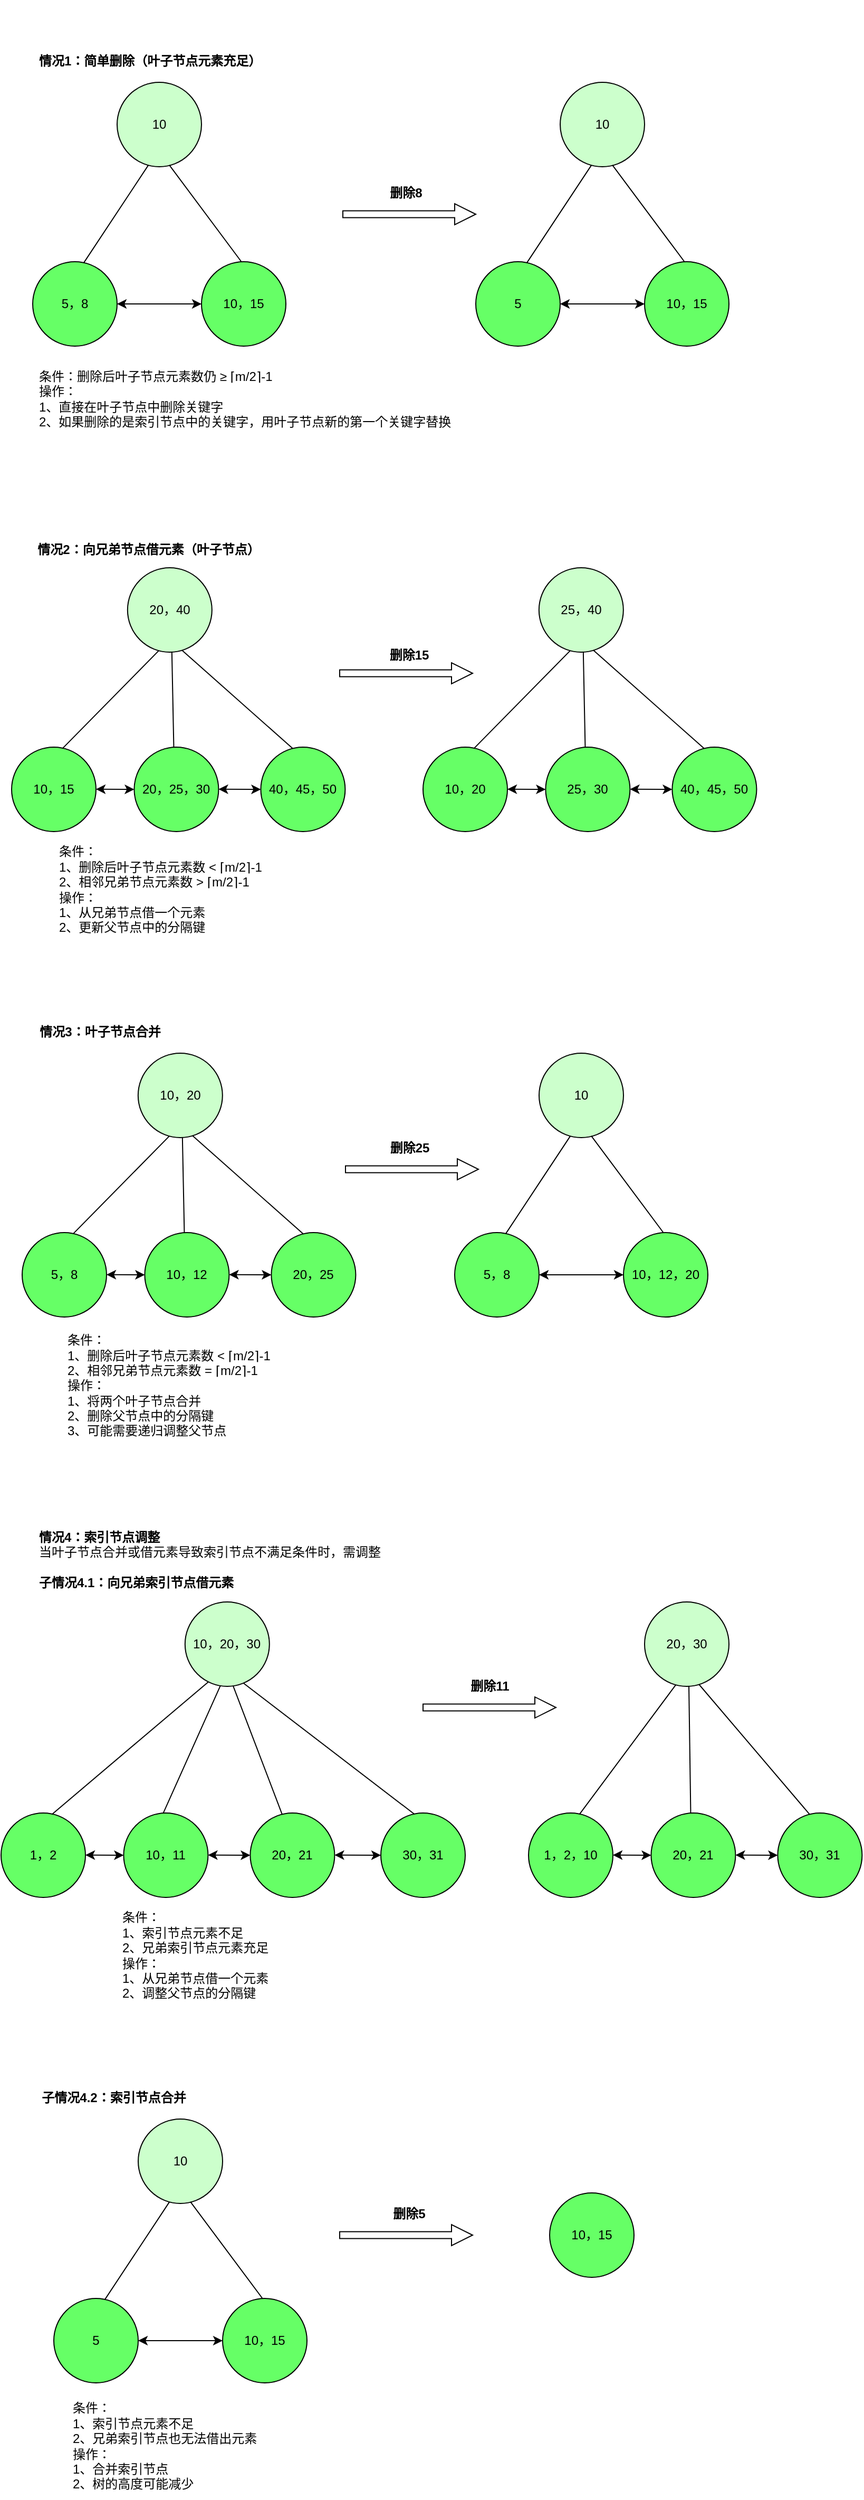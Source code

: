 <mxfile version="28.1.1">
  <diagram name="第 1 页" id="43mGAAuXW9AjNeR-nP99">
    <mxGraphModel dx="1210" dy="534" grid="1" gridSize="10" guides="1" tooltips="1" connect="1" arrows="1" fold="1" page="1" pageScale="1" pageWidth="827" pageHeight="1169" math="0" shadow="0">
      <root>
        <mxCell id="0" />
        <mxCell id="1" parent="0" />
        <mxCell id="Y_yuokefJySz5o6em_tS-1" style="edgeStyle=orthogonalEdgeStyle;rounded=0;orthogonalLoop=1;jettySize=auto;html=1;exitX=0.5;exitY=1;exitDx=0;exitDy=0;" parent="1" edge="1">
          <mxGeometry relative="1" as="geometry">
            <mxPoint x="235.75" y="40" as="sourcePoint" />
            <mxPoint x="235.75" y="40" as="targetPoint" />
          </mxGeometry>
        </mxCell>
        <mxCell id="Y_yuokefJySz5o6em_tS-7" value="" style="group" parent="1" vertex="1" connectable="0">
          <mxGeometry x="80.0" y="110" width="270.0" height="250" as="geometry" />
        </mxCell>
        <mxCell id="Y_yuokefJySz5o6em_tS-8" value="10" style="ellipse;whiteSpace=wrap;html=1;aspect=fixed;fillColor=#CCFFCC;" parent="Y_yuokefJySz5o6em_tS-7" vertex="1">
          <mxGeometry x="80" width="80" height="80" as="geometry" />
        </mxCell>
        <mxCell id="Y_yuokefJySz5o6em_tS-9" value="5，8" style="ellipse;whiteSpace=wrap;html=1;aspect=fixed;fillColor=#66FF66;" parent="Y_yuokefJySz5o6em_tS-7" vertex="1">
          <mxGeometry y="170" width="80" height="80" as="geometry" />
        </mxCell>
        <mxCell id="Y_yuokefJySz5o6em_tS-10" value="10，15" style="ellipse;whiteSpace=wrap;html=1;aspect=fixed;fillColor=#66FF66;" parent="Y_yuokefJySz5o6em_tS-7" vertex="1">
          <mxGeometry x="160" y="170" width="80" height="80" as="geometry" />
        </mxCell>
        <mxCell id="Y_yuokefJySz5o6em_tS-11" value="" style="endArrow=none;html=1;rounded=0;entryX=0.37;entryY=0.982;entryDx=0;entryDy=0;entryPerimeter=0;exitX=0.604;exitY=0.015;exitDx=0;exitDy=0;exitPerimeter=0;" parent="Y_yuokefJySz5o6em_tS-7" source="Y_yuokefJySz5o6em_tS-9" target="Y_yuokefJySz5o6em_tS-8" edge="1">
          <mxGeometry width="50" height="50" relative="1" as="geometry">
            <mxPoint x="70" y="170" as="sourcePoint" />
            <mxPoint x="118" y="78" as="targetPoint" />
          </mxGeometry>
        </mxCell>
        <mxCell id="Y_yuokefJySz5o6em_tS-12" value="" style="endArrow=none;html=1;rounded=0;exitX=0.47;exitY=-0.003;exitDx=0;exitDy=0;entryX=0.619;entryY=0.98;entryDx=0;entryDy=0;entryPerimeter=0;exitPerimeter=0;" parent="Y_yuokefJySz5o6em_tS-7" source="Y_yuokefJySz5o6em_tS-10" target="Y_yuokefJySz5o6em_tS-8" edge="1">
          <mxGeometry width="50" height="50" relative="1" as="geometry">
            <mxPoint x="190" y="169" as="sourcePoint" />
            <mxPoint x="140" y="80" as="targetPoint" />
          </mxGeometry>
        </mxCell>
        <mxCell id="Y_yuokefJySz5o6em_tS-13" value="" style="endArrow=classic;startArrow=classic;html=1;rounded=0;exitX=1;exitY=0.5;exitDx=0;exitDy=0;entryX=0;entryY=0.5;entryDx=0;entryDy=0;" parent="Y_yuokefJySz5o6em_tS-7" source="Y_yuokefJySz5o6em_tS-9" target="Y_yuokefJySz5o6em_tS-10" edge="1">
          <mxGeometry width="50" height="50" relative="1" as="geometry">
            <mxPoint x="100" y="210" as="sourcePoint" />
            <mxPoint x="150" y="210" as="targetPoint" />
          </mxGeometry>
        </mxCell>
        <mxCell id="Y_yuokefJySz5o6em_tS-39" value="" style="group" parent="1" vertex="1" connectable="0">
          <mxGeometry x="60" y="570" width="316.21" height="250" as="geometry" />
        </mxCell>
        <mxCell id="Y_yuokefJySz5o6em_tS-40" value="20，40" style="ellipse;whiteSpace=wrap;html=1;aspect=fixed;fillColor=#CCFFCC;" parent="Y_yuokefJySz5o6em_tS-39" vertex="1">
          <mxGeometry x="109.91" width="80" height="80" as="geometry" />
        </mxCell>
        <mxCell id="Y_yuokefJySz5o6em_tS-41" value="10，15" style="ellipse;whiteSpace=wrap;html=1;aspect=fixed;fillColor=#66FF66;" parent="Y_yuokefJySz5o6em_tS-39" vertex="1">
          <mxGeometry y="170" width="80" height="80" as="geometry" />
        </mxCell>
        <mxCell id="Y_yuokefJySz5o6em_tS-42" value="20，25，30" style="ellipse;whiteSpace=wrap;html=1;aspect=fixed;fillColor=#66FF66;" parent="Y_yuokefJySz5o6em_tS-39" vertex="1">
          <mxGeometry x="116.21" y="170" width="80" height="80" as="geometry" />
        </mxCell>
        <mxCell id="Y_yuokefJySz5o6em_tS-43" value="" style="endArrow=none;html=1;rounded=0;entryX=0.37;entryY=0.982;entryDx=0;entryDy=0;entryPerimeter=0;exitX=0.604;exitY=0.015;exitDx=0;exitDy=0;exitPerimeter=0;" parent="Y_yuokefJySz5o6em_tS-39" source="Y_yuokefJySz5o6em_tS-41" target="Y_yuokefJySz5o6em_tS-40" edge="1">
          <mxGeometry width="50" height="50" relative="1" as="geometry">
            <mxPoint x="28.62" y="170" as="sourcePoint" />
            <mxPoint x="76.62" y="78" as="targetPoint" />
          </mxGeometry>
        </mxCell>
        <mxCell id="Y_yuokefJySz5o6em_tS-44" value="" style="endArrow=none;html=1;rounded=0;exitX=0.469;exitY=0.002;exitDx=0;exitDy=0;entryX=0.525;entryY=0.995;entryDx=0;entryDy=0;entryPerimeter=0;exitPerimeter=0;" parent="Y_yuokefJySz5o6em_tS-39" source="Y_yuokefJySz5o6em_tS-42" target="Y_yuokefJySz5o6em_tS-40" edge="1">
          <mxGeometry width="50" height="50" relative="1" as="geometry">
            <mxPoint x="148.62" y="169" as="sourcePoint" />
            <mxPoint x="98.62" y="80" as="targetPoint" />
          </mxGeometry>
        </mxCell>
        <mxCell id="Y_yuokefJySz5o6em_tS-45" value="" style="endArrow=classic;startArrow=classic;html=1;rounded=0;exitX=1;exitY=0.5;exitDx=0;exitDy=0;" parent="Y_yuokefJySz5o6em_tS-39" edge="1">
          <mxGeometry width="50" height="50" relative="1" as="geometry">
            <mxPoint x="80.0" y="209.83" as="sourcePoint" />
            <mxPoint x="116.21" y="210" as="targetPoint" />
          </mxGeometry>
        </mxCell>
        <mxCell id="Y_yuokefJySz5o6em_tS-46" value="40，45，50" style="ellipse;whiteSpace=wrap;html=1;aspect=fixed;fillColor=#66FF66;" parent="Y_yuokefJySz5o6em_tS-39" vertex="1">
          <mxGeometry x="236.21" y="170" width="80" height="80" as="geometry" />
        </mxCell>
        <mxCell id="Y_yuokefJySz5o6em_tS-47" value="" style="endArrow=none;html=1;rounded=0;entryX=0.646;entryY=0.978;entryDx=0;entryDy=0;entryPerimeter=0;exitX=0.378;exitY=0.016;exitDx=0;exitDy=0;exitPerimeter=0;" parent="Y_yuokefJySz5o6em_tS-39" source="Y_yuokefJySz5o6em_tS-46" target="Y_yuokefJySz5o6em_tS-40" edge="1">
          <mxGeometry width="50" height="50" relative="1" as="geometry">
            <mxPoint x="266.21" y="170" as="sourcePoint" />
            <mxPoint x="169.91" y="60" as="targetPoint" />
          </mxGeometry>
        </mxCell>
        <mxCell id="Y_yuokefJySz5o6em_tS-48" value="" style="endArrow=classic;startArrow=classic;html=1;rounded=0;exitX=1;exitY=0.5;exitDx=0;exitDy=0;entryX=0;entryY=0.5;entryDx=0;entryDy=0;" parent="Y_yuokefJySz5o6em_tS-39" target="Y_yuokefJySz5o6em_tS-46" edge="1">
          <mxGeometry width="50" height="50" relative="1" as="geometry">
            <mxPoint x="196.21" y="209.83" as="sourcePoint" />
            <mxPoint x="232.42" y="210" as="targetPoint" />
          </mxGeometry>
        </mxCell>
        <mxCell id="Y_yuokefJySz5o6em_tS-133" value="&lt;div&gt;条件：删除后叶子节点元素数仍 ≥ ⌈m/2⌉-1&lt;br&gt;&lt;/div&gt;&lt;div&gt;操作：&lt;/div&gt;&lt;div&gt;1、直接在叶子节点中删除关键字&lt;/div&gt;&lt;div&gt;2、如果删除的是索引节点中的关键字，用叶子节点新的第一个关键字替换&lt;/div&gt;" style="text;strokeColor=none;align=left;fillColor=none;html=1;verticalAlign=middle;whiteSpace=wrap;rounded=0;" parent="1" vertex="1">
          <mxGeometry x="84" y="370" width="410" height="80" as="geometry" />
        </mxCell>
        <mxCell id="Y_yuokefJySz5o6em_tS-134" value="" style="html=1;shadow=0;dashed=0;align=center;verticalAlign=middle;shape=mxgraph.arrows2.arrow;dy=0.67;dx=20;notch=0;" parent="1" vertex="1">
          <mxGeometry x="374" y="225" width="126" height="20" as="geometry" />
        </mxCell>
        <mxCell id="Y_yuokefJySz5o6em_tS-136" value="" style="group" parent="1" vertex="1" connectable="0">
          <mxGeometry x="500" y="110" width="240" height="250" as="geometry" />
        </mxCell>
        <mxCell id="Y_yuokefJySz5o6em_tS-137" value="10" style="ellipse;whiteSpace=wrap;html=1;aspect=fixed;fillColor=#CCFFCC;" parent="Y_yuokefJySz5o6em_tS-136" vertex="1">
          <mxGeometry x="80" width="80" height="80" as="geometry" />
        </mxCell>
        <mxCell id="Y_yuokefJySz5o6em_tS-138" value="5" style="ellipse;whiteSpace=wrap;html=1;aspect=fixed;fillColor=#66FF66;" parent="Y_yuokefJySz5o6em_tS-136" vertex="1">
          <mxGeometry y="170" width="80" height="80" as="geometry" />
        </mxCell>
        <mxCell id="Y_yuokefJySz5o6em_tS-139" value="10，15" style="ellipse;whiteSpace=wrap;html=1;aspect=fixed;fillColor=#66FF66;" parent="Y_yuokefJySz5o6em_tS-136" vertex="1">
          <mxGeometry x="160" y="170" width="80" height="80" as="geometry" />
        </mxCell>
        <mxCell id="Y_yuokefJySz5o6em_tS-140" value="" style="endArrow=none;html=1;rounded=0;entryX=0.37;entryY=0.982;entryDx=0;entryDy=0;entryPerimeter=0;exitX=0.604;exitY=0.015;exitDx=0;exitDy=0;exitPerimeter=0;" parent="Y_yuokefJySz5o6em_tS-136" source="Y_yuokefJySz5o6em_tS-138" target="Y_yuokefJySz5o6em_tS-137" edge="1">
          <mxGeometry width="50" height="50" relative="1" as="geometry">
            <mxPoint x="70" y="170" as="sourcePoint" />
            <mxPoint x="118" y="78" as="targetPoint" />
          </mxGeometry>
        </mxCell>
        <mxCell id="Y_yuokefJySz5o6em_tS-141" value="" style="endArrow=none;html=1;rounded=0;exitX=0.47;exitY=-0.003;exitDx=0;exitDy=0;entryX=0.619;entryY=0.98;entryDx=0;entryDy=0;entryPerimeter=0;exitPerimeter=0;" parent="Y_yuokefJySz5o6em_tS-136" source="Y_yuokefJySz5o6em_tS-139" target="Y_yuokefJySz5o6em_tS-137" edge="1">
          <mxGeometry width="50" height="50" relative="1" as="geometry">
            <mxPoint x="190" y="169" as="sourcePoint" />
            <mxPoint x="140" y="80" as="targetPoint" />
          </mxGeometry>
        </mxCell>
        <mxCell id="Y_yuokefJySz5o6em_tS-142" value="" style="endArrow=classic;startArrow=classic;html=1;rounded=0;exitX=1;exitY=0.5;exitDx=0;exitDy=0;entryX=0;entryY=0.5;entryDx=0;entryDy=0;" parent="Y_yuokefJySz5o6em_tS-136" source="Y_yuokefJySz5o6em_tS-138" target="Y_yuokefJySz5o6em_tS-139" edge="1">
          <mxGeometry width="50" height="50" relative="1" as="geometry">
            <mxPoint x="100" y="210" as="sourcePoint" />
            <mxPoint x="150" y="210" as="targetPoint" />
          </mxGeometry>
        </mxCell>
        <mxCell id="Y_yuokefJySz5o6em_tS-143" value="&lt;div&gt;&lt;b&gt;情况1：简单删除（叶子节点元素充足）&lt;/b&gt;&lt;/div&gt;" style="text;strokeColor=none;align=left;fillColor=none;html=1;verticalAlign=middle;whiteSpace=wrap;rounded=0;" parent="1" vertex="1">
          <mxGeometry x="84" y="80" width="221" height="20" as="geometry" />
        </mxCell>
        <mxCell id="Y_yuokefJySz5o6em_tS-144" value="&lt;b&gt;情况2：向兄弟节点借元素（叶子节点）&lt;/b&gt;" style="text;strokeColor=none;align=center;fillColor=none;html=1;verticalAlign=middle;whiteSpace=wrap;rounded=0;" parent="1" vertex="1">
          <mxGeometry x="80" y="540" width="220" height="25" as="geometry" />
        </mxCell>
        <mxCell id="Y_yuokefJySz5o6em_tS-147" value="&lt;div&gt;条件：&lt;/div&gt;&lt;div&gt;1、删除后叶子节点元素数 &amp;lt; ⌈m/2⌉-1&lt;/div&gt;&lt;div&gt;2、相邻兄弟节点元素数 &amp;gt; ⌈m/2⌉-1&lt;/div&gt;&lt;div&gt;操作：&lt;/div&gt;&lt;div&gt;1、从兄弟节点借一个元素&lt;/div&gt;&lt;div&gt;2、更新父节点中的分隔键&lt;/div&gt;" style="text;strokeColor=none;align=left;fillColor=none;html=1;verticalAlign=middle;whiteSpace=wrap;rounded=0;" parent="1" vertex="1">
          <mxGeometry x="103.11" y="830" width="210" height="90" as="geometry" />
        </mxCell>
        <mxCell id="Y_yuokefJySz5o6em_tS-148" value="" style="group" parent="1" vertex="1" connectable="0">
          <mxGeometry x="450" y="570" width="316.21" height="250" as="geometry" />
        </mxCell>
        <mxCell id="Y_yuokefJySz5o6em_tS-149" value="25，40" style="ellipse;whiteSpace=wrap;html=1;aspect=fixed;fillColor=#CCFFCC;" parent="Y_yuokefJySz5o6em_tS-148" vertex="1">
          <mxGeometry x="109.91" width="80" height="80" as="geometry" />
        </mxCell>
        <mxCell id="Y_yuokefJySz5o6em_tS-150" value="10，20" style="ellipse;whiteSpace=wrap;html=1;aspect=fixed;fillColor=#66FF66;" parent="Y_yuokefJySz5o6em_tS-148" vertex="1">
          <mxGeometry y="170" width="80" height="80" as="geometry" />
        </mxCell>
        <mxCell id="Y_yuokefJySz5o6em_tS-151" value="25，30" style="ellipse;whiteSpace=wrap;html=1;aspect=fixed;fillColor=#66FF66;" parent="Y_yuokefJySz5o6em_tS-148" vertex="1">
          <mxGeometry x="116.21" y="170" width="80" height="80" as="geometry" />
        </mxCell>
        <mxCell id="Y_yuokefJySz5o6em_tS-152" value="" style="endArrow=none;html=1;rounded=0;entryX=0.37;entryY=0.982;entryDx=0;entryDy=0;entryPerimeter=0;exitX=0.604;exitY=0.015;exitDx=0;exitDy=0;exitPerimeter=0;" parent="Y_yuokefJySz5o6em_tS-148" source="Y_yuokefJySz5o6em_tS-150" target="Y_yuokefJySz5o6em_tS-149" edge="1">
          <mxGeometry width="50" height="50" relative="1" as="geometry">
            <mxPoint x="28.62" y="170" as="sourcePoint" />
            <mxPoint x="76.62" y="78" as="targetPoint" />
          </mxGeometry>
        </mxCell>
        <mxCell id="Y_yuokefJySz5o6em_tS-153" value="" style="endArrow=none;html=1;rounded=0;exitX=0.469;exitY=0.002;exitDx=0;exitDy=0;entryX=0.525;entryY=0.995;entryDx=0;entryDy=0;entryPerimeter=0;exitPerimeter=0;" parent="Y_yuokefJySz5o6em_tS-148" source="Y_yuokefJySz5o6em_tS-151" target="Y_yuokefJySz5o6em_tS-149" edge="1">
          <mxGeometry width="50" height="50" relative="1" as="geometry">
            <mxPoint x="148.62" y="169" as="sourcePoint" />
            <mxPoint x="98.62" y="80" as="targetPoint" />
          </mxGeometry>
        </mxCell>
        <mxCell id="Y_yuokefJySz5o6em_tS-154" value="" style="endArrow=classic;startArrow=classic;html=1;rounded=0;exitX=1;exitY=0.5;exitDx=0;exitDy=0;" parent="Y_yuokefJySz5o6em_tS-148" edge="1">
          <mxGeometry width="50" height="50" relative="1" as="geometry">
            <mxPoint x="80.0" y="209.83" as="sourcePoint" />
            <mxPoint x="116.21" y="210" as="targetPoint" />
          </mxGeometry>
        </mxCell>
        <mxCell id="Y_yuokefJySz5o6em_tS-155" value="40，45，50" style="ellipse;whiteSpace=wrap;html=1;aspect=fixed;fillColor=#66FF66;" parent="Y_yuokefJySz5o6em_tS-148" vertex="1">
          <mxGeometry x="236.21" y="170" width="80" height="80" as="geometry" />
        </mxCell>
        <mxCell id="Y_yuokefJySz5o6em_tS-156" value="" style="endArrow=none;html=1;rounded=0;entryX=0.646;entryY=0.978;entryDx=0;entryDy=0;entryPerimeter=0;exitX=0.378;exitY=0.016;exitDx=0;exitDy=0;exitPerimeter=0;" parent="Y_yuokefJySz5o6em_tS-148" source="Y_yuokefJySz5o6em_tS-155" target="Y_yuokefJySz5o6em_tS-149" edge="1">
          <mxGeometry width="50" height="50" relative="1" as="geometry">
            <mxPoint x="266.21" y="170" as="sourcePoint" />
            <mxPoint x="169.91" y="60" as="targetPoint" />
          </mxGeometry>
        </mxCell>
        <mxCell id="Y_yuokefJySz5o6em_tS-157" value="" style="endArrow=classic;startArrow=classic;html=1;rounded=0;exitX=1;exitY=0.5;exitDx=0;exitDy=0;entryX=0;entryY=0.5;entryDx=0;entryDy=0;" parent="Y_yuokefJySz5o6em_tS-148" target="Y_yuokefJySz5o6em_tS-155" edge="1">
          <mxGeometry width="50" height="50" relative="1" as="geometry">
            <mxPoint x="196.21" y="209.83" as="sourcePoint" />
            <mxPoint x="232.42" y="210" as="targetPoint" />
          </mxGeometry>
        </mxCell>
        <mxCell id="Y_yuokefJySz5o6em_tS-158" value="" style="html=1;shadow=0;dashed=0;align=center;verticalAlign=middle;shape=mxgraph.arrows2.arrow;dy=0.67;dx=20;notch=0;" parent="1" vertex="1">
          <mxGeometry x="371" y="660" width="126" height="20" as="geometry" />
        </mxCell>
        <mxCell id="Y_yuokefJySz5o6em_tS-159" value="&lt;b&gt;删除15&lt;/b&gt;" style="text;strokeColor=none;align=center;fillColor=none;html=1;verticalAlign=middle;whiteSpace=wrap;rounded=0;" parent="1" vertex="1">
          <mxGeometry x="414" y="645" width="46" height="15" as="geometry" />
        </mxCell>
        <mxCell id="Y_yuokefJySz5o6em_tS-160" value="&lt;b&gt;情况3：叶子节点合并&lt;/b&gt;" style="text;strokeColor=none;align=center;fillColor=none;html=1;verticalAlign=middle;whiteSpace=wrap;rounded=0;" parent="1" vertex="1">
          <mxGeometry x="84.0" y="1000" width="120" height="20" as="geometry" />
        </mxCell>
        <mxCell id="Y_yuokefJySz5o6em_tS-161" value="&lt;div&gt;条件：&lt;/div&gt;&lt;div&gt;1、删除后叶子节点元素数 &amp;lt; ⌈m/2⌉-1&lt;/div&gt;&lt;div&gt;2、相邻兄弟节点元素数 = ⌈m/2⌉-1&lt;/div&gt;&lt;div&gt;操作：&lt;/div&gt;&lt;div&gt;1、将两个叶子节点合并&lt;/div&gt;&lt;div&gt;2、删除父节点中的分隔键&lt;/div&gt;&lt;div&gt;3、可能需要递归调整父节点&lt;/div&gt;" style="text;strokeColor=none;align=left;fillColor=none;html=1;verticalAlign=middle;whiteSpace=wrap;rounded=0;" parent="1" vertex="1">
          <mxGeometry x="110.86" y="1290" width="214.5" height="110" as="geometry" />
        </mxCell>
        <mxCell id="Y_yuokefJySz5o6em_tS-162" value="" style="group" parent="1" vertex="1" connectable="0">
          <mxGeometry x="70" y="1030" width="316.21" height="250" as="geometry" />
        </mxCell>
        <mxCell id="Y_yuokefJySz5o6em_tS-163" value="10，20" style="ellipse;whiteSpace=wrap;html=1;aspect=fixed;fillColor=#CCFFCC;" parent="Y_yuokefJySz5o6em_tS-162" vertex="1">
          <mxGeometry x="109.91" width="80" height="80" as="geometry" />
        </mxCell>
        <mxCell id="Y_yuokefJySz5o6em_tS-164" value="5，8" style="ellipse;whiteSpace=wrap;html=1;aspect=fixed;fillColor=#66FF66;" parent="Y_yuokefJySz5o6em_tS-162" vertex="1">
          <mxGeometry y="170" width="80" height="80" as="geometry" />
        </mxCell>
        <mxCell id="Y_yuokefJySz5o6em_tS-165" value="10，12" style="ellipse;whiteSpace=wrap;html=1;aspect=fixed;fillColor=#66FF66;" parent="Y_yuokefJySz5o6em_tS-162" vertex="1">
          <mxGeometry x="116.21" y="170" width="80" height="80" as="geometry" />
        </mxCell>
        <mxCell id="Y_yuokefJySz5o6em_tS-166" value="" style="endArrow=none;html=1;rounded=0;entryX=0.37;entryY=0.982;entryDx=0;entryDy=0;entryPerimeter=0;exitX=0.604;exitY=0.015;exitDx=0;exitDy=0;exitPerimeter=0;" parent="Y_yuokefJySz5o6em_tS-162" source="Y_yuokefJySz5o6em_tS-164" target="Y_yuokefJySz5o6em_tS-163" edge="1">
          <mxGeometry width="50" height="50" relative="1" as="geometry">
            <mxPoint x="28.62" y="170" as="sourcePoint" />
            <mxPoint x="76.62" y="78" as="targetPoint" />
          </mxGeometry>
        </mxCell>
        <mxCell id="Y_yuokefJySz5o6em_tS-167" value="" style="endArrow=none;html=1;rounded=0;exitX=0.469;exitY=0.002;exitDx=0;exitDy=0;entryX=0.525;entryY=0.995;entryDx=0;entryDy=0;entryPerimeter=0;exitPerimeter=0;" parent="Y_yuokefJySz5o6em_tS-162" source="Y_yuokefJySz5o6em_tS-165" target="Y_yuokefJySz5o6em_tS-163" edge="1">
          <mxGeometry width="50" height="50" relative="1" as="geometry">
            <mxPoint x="148.62" y="169" as="sourcePoint" />
            <mxPoint x="98.62" y="80" as="targetPoint" />
          </mxGeometry>
        </mxCell>
        <mxCell id="Y_yuokefJySz5o6em_tS-168" value="" style="endArrow=classic;startArrow=classic;html=1;rounded=0;exitX=1;exitY=0.5;exitDx=0;exitDy=0;" parent="Y_yuokefJySz5o6em_tS-162" edge="1">
          <mxGeometry width="50" height="50" relative="1" as="geometry">
            <mxPoint x="80.0" y="209.83" as="sourcePoint" />
            <mxPoint x="116.21" y="210" as="targetPoint" />
          </mxGeometry>
        </mxCell>
        <mxCell id="Y_yuokefJySz5o6em_tS-169" value="20，25" style="ellipse;whiteSpace=wrap;html=1;aspect=fixed;fillColor=#66FF66;" parent="Y_yuokefJySz5o6em_tS-162" vertex="1">
          <mxGeometry x="236.21" y="170" width="80" height="80" as="geometry" />
        </mxCell>
        <mxCell id="Y_yuokefJySz5o6em_tS-170" value="" style="endArrow=none;html=1;rounded=0;entryX=0.646;entryY=0.978;entryDx=0;entryDy=0;entryPerimeter=0;exitX=0.378;exitY=0.016;exitDx=0;exitDy=0;exitPerimeter=0;" parent="Y_yuokefJySz5o6em_tS-162" source="Y_yuokefJySz5o6em_tS-169" target="Y_yuokefJySz5o6em_tS-163" edge="1">
          <mxGeometry width="50" height="50" relative="1" as="geometry">
            <mxPoint x="266.21" y="170" as="sourcePoint" />
            <mxPoint x="169.91" y="60" as="targetPoint" />
          </mxGeometry>
        </mxCell>
        <mxCell id="Y_yuokefJySz5o6em_tS-171" value="" style="endArrow=classic;startArrow=classic;html=1;rounded=0;exitX=1;exitY=0.5;exitDx=0;exitDy=0;entryX=0;entryY=0.5;entryDx=0;entryDy=0;" parent="Y_yuokefJySz5o6em_tS-162" target="Y_yuokefJySz5o6em_tS-169" edge="1">
          <mxGeometry width="50" height="50" relative="1" as="geometry">
            <mxPoint x="196.21" y="209.83" as="sourcePoint" />
            <mxPoint x="232.42" y="210" as="targetPoint" />
          </mxGeometry>
        </mxCell>
        <mxCell id="Y_yuokefJySz5o6em_tS-172" value="" style="group" parent="1" vertex="1" connectable="0">
          <mxGeometry x="480" y="1030" width="260.0" height="250" as="geometry" />
        </mxCell>
        <mxCell id="Y_yuokefJySz5o6em_tS-173" value="10" style="ellipse;whiteSpace=wrap;html=1;aspect=fixed;fillColor=#CCFFCC;" parent="Y_yuokefJySz5o6em_tS-172" vertex="1">
          <mxGeometry x="80" width="80" height="80" as="geometry" />
        </mxCell>
        <mxCell id="Y_yuokefJySz5o6em_tS-174" value="5，8" style="ellipse;whiteSpace=wrap;html=1;aspect=fixed;fillColor=#66FF66;" parent="Y_yuokefJySz5o6em_tS-172" vertex="1">
          <mxGeometry y="170" width="80" height="80" as="geometry" />
        </mxCell>
        <mxCell id="Y_yuokefJySz5o6em_tS-175" value="10，12，20" style="ellipse;whiteSpace=wrap;html=1;aspect=fixed;fillColor=#66FF66;" parent="Y_yuokefJySz5o6em_tS-172" vertex="1">
          <mxGeometry x="160" y="170" width="80" height="80" as="geometry" />
        </mxCell>
        <mxCell id="Y_yuokefJySz5o6em_tS-176" value="" style="endArrow=none;html=1;rounded=0;entryX=0.37;entryY=0.982;entryDx=0;entryDy=0;entryPerimeter=0;exitX=0.604;exitY=0.015;exitDx=0;exitDy=0;exitPerimeter=0;" parent="Y_yuokefJySz5o6em_tS-172" source="Y_yuokefJySz5o6em_tS-174" target="Y_yuokefJySz5o6em_tS-173" edge="1">
          <mxGeometry width="50" height="50" relative="1" as="geometry">
            <mxPoint x="70" y="170" as="sourcePoint" />
            <mxPoint x="118" y="78" as="targetPoint" />
          </mxGeometry>
        </mxCell>
        <mxCell id="Y_yuokefJySz5o6em_tS-177" value="" style="endArrow=none;html=1;rounded=0;exitX=0.47;exitY=-0.003;exitDx=0;exitDy=0;entryX=0.619;entryY=0.98;entryDx=0;entryDy=0;entryPerimeter=0;exitPerimeter=0;" parent="Y_yuokefJySz5o6em_tS-172" source="Y_yuokefJySz5o6em_tS-175" target="Y_yuokefJySz5o6em_tS-173" edge="1">
          <mxGeometry width="50" height="50" relative="1" as="geometry">
            <mxPoint x="190" y="169" as="sourcePoint" />
            <mxPoint x="140" y="80" as="targetPoint" />
          </mxGeometry>
        </mxCell>
        <mxCell id="Y_yuokefJySz5o6em_tS-178" value="" style="endArrow=classic;startArrow=classic;html=1;rounded=0;exitX=1;exitY=0.5;exitDx=0;exitDy=0;entryX=0;entryY=0.5;entryDx=0;entryDy=0;" parent="Y_yuokefJySz5o6em_tS-172" source="Y_yuokefJySz5o6em_tS-174" target="Y_yuokefJySz5o6em_tS-175" edge="1">
          <mxGeometry width="50" height="50" relative="1" as="geometry">
            <mxPoint x="100" y="210" as="sourcePoint" />
            <mxPoint x="150" y="210" as="targetPoint" />
          </mxGeometry>
        </mxCell>
        <mxCell id="Y_yuokefJySz5o6em_tS-179" value="" style="html=1;shadow=0;dashed=0;align=center;verticalAlign=middle;shape=mxgraph.arrows2.arrow;dy=0.67;dx=20;notch=0;" parent="1" vertex="1">
          <mxGeometry x="376.5" y="1130" width="126" height="20" as="geometry" />
        </mxCell>
        <mxCell id="Y_yuokefJySz5o6em_tS-180" value="&lt;b&gt;删除25&lt;/b&gt;" style="text;strokeColor=none;align=center;fillColor=none;html=1;verticalAlign=middle;whiteSpace=wrap;rounded=0;" parent="1" vertex="1">
          <mxGeometry x="411.5" y="1110" width="51" height="20" as="geometry" />
        </mxCell>
        <mxCell id="Y_yuokefJySz5o6em_tS-181" value="&lt;div&gt;&lt;b&gt;情况4：索引节点调整&lt;/b&gt;&lt;/div&gt;&lt;div&gt;当叶子节点合并或借元素导致索引节点不满足条件时，需调整&lt;/div&gt;&lt;div&gt;&lt;br&gt;&lt;/div&gt;&lt;div&gt;&lt;b&gt;子情况4.1：向兄弟索引节点借元素&lt;/b&gt;&lt;br&gt;&lt;/div&gt;" style="text;strokeColor=none;align=left;fillColor=none;html=1;verticalAlign=middle;whiteSpace=wrap;rounded=0;" parent="1" vertex="1">
          <mxGeometry x="84" y="1480" width="350" height="60" as="geometry" />
        </mxCell>
        <mxCell id="Y_yuokefJySz5o6em_tS-182" value="&lt;div&gt;条件：&lt;/div&gt;&lt;div&gt;1、索引节点元素不足&lt;/div&gt;&lt;div&gt;2、兄弟索引节点元素充足&lt;/div&gt;&lt;div&gt;操作：&lt;/div&gt;&lt;div&gt;1、从兄弟节点借一个元素&lt;/div&gt;&lt;div&gt;2、调整父节点的分隔键&lt;/div&gt;" style="text;strokeColor=none;align=left;fillColor=none;html=1;verticalAlign=middle;whiteSpace=wrap;rounded=0;" parent="1" vertex="1">
          <mxGeometry x="163" y="1840" width="160" height="90" as="geometry" />
        </mxCell>
        <mxCell id="Y_yuokefJySz5o6em_tS-195" value="&lt;b&gt;子情况4.2：索引节点合并&lt;/b&gt;" style="text;strokeColor=none;align=center;fillColor=none;html=1;verticalAlign=middle;whiteSpace=wrap;rounded=0;" parent="1" vertex="1">
          <mxGeometry x="84.0" y="2010" width="146" height="20" as="geometry" />
        </mxCell>
        <mxCell id="Y_yuokefJySz5o6em_tS-196" value="&lt;div&gt;条件：&lt;/div&gt;&lt;div&gt;1、索引节点元素不足&lt;/div&gt;&lt;div&gt;2、兄弟索引节点也无法借出元素&lt;/div&gt;&lt;div&gt;操作：&lt;/div&gt;&lt;div&gt;1、合并索引节点&lt;/div&gt;&lt;div&gt;2、树的高度可能减少&lt;/div&gt;" style="text;strokeColor=none;align=left;fillColor=none;html=1;verticalAlign=middle;whiteSpace=wrap;rounded=0;" parent="1" vertex="1">
          <mxGeometry x="115.66" y="2300" width="204.89" height="100" as="geometry" />
        </mxCell>
        <mxCell id="Y_yuokefJySz5o6em_tS-197" value="" style="group" parent="1" vertex="1" connectable="0">
          <mxGeometry x="100" y="2040" width="260.0" height="250" as="geometry" />
        </mxCell>
        <mxCell id="Y_yuokefJySz5o6em_tS-198" value="10" style="ellipse;whiteSpace=wrap;html=1;aspect=fixed;fillColor=#CCFFCC;" parent="Y_yuokefJySz5o6em_tS-197" vertex="1">
          <mxGeometry x="80" width="80" height="80" as="geometry" />
        </mxCell>
        <mxCell id="Y_yuokefJySz5o6em_tS-199" value="5" style="ellipse;whiteSpace=wrap;html=1;aspect=fixed;fillColor=#66FF66;" parent="Y_yuokefJySz5o6em_tS-197" vertex="1">
          <mxGeometry y="170" width="80" height="80" as="geometry" />
        </mxCell>
        <mxCell id="Y_yuokefJySz5o6em_tS-200" value="10，15" style="ellipse;whiteSpace=wrap;html=1;aspect=fixed;fillColor=#66FF66;" parent="Y_yuokefJySz5o6em_tS-197" vertex="1">
          <mxGeometry x="160" y="170" width="80" height="80" as="geometry" />
        </mxCell>
        <mxCell id="Y_yuokefJySz5o6em_tS-201" value="" style="endArrow=none;html=1;rounded=0;entryX=0.37;entryY=0.982;entryDx=0;entryDy=0;entryPerimeter=0;exitX=0.604;exitY=0.015;exitDx=0;exitDy=0;exitPerimeter=0;" parent="Y_yuokefJySz5o6em_tS-197" source="Y_yuokefJySz5o6em_tS-199" target="Y_yuokefJySz5o6em_tS-198" edge="1">
          <mxGeometry width="50" height="50" relative="1" as="geometry">
            <mxPoint x="70" y="170" as="sourcePoint" />
            <mxPoint x="118" y="78" as="targetPoint" />
          </mxGeometry>
        </mxCell>
        <mxCell id="Y_yuokefJySz5o6em_tS-202" value="" style="endArrow=none;html=1;rounded=0;exitX=0.47;exitY=-0.003;exitDx=0;exitDy=0;entryX=0.619;entryY=0.98;entryDx=0;entryDy=0;entryPerimeter=0;exitPerimeter=0;" parent="Y_yuokefJySz5o6em_tS-197" source="Y_yuokefJySz5o6em_tS-200" target="Y_yuokefJySz5o6em_tS-198" edge="1">
          <mxGeometry width="50" height="50" relative="1" as="geometry">
            <mxPoint x="190" y="169" as="sourcePoint" />
            <mxPoint x="140" y="80" as="targetPoint" />
          </mxGeometry>
        </mxCell>
        <mxCell id="Y_yuokefJySz5o6em_tS-203" value="" style="endArrow=classic;startArrow=classic;html=1;rounded=0;exitX=1;exitY=0.5;exitDx=0;exitDy=0;entryX=0;entryY=0.5;entryDx=0;entryDy=0;" parent="Y_yuokefJySz5o6em_tS-197" source="Y_yuokefJySz5o6em_tS-199" target="Y_yuokefJySz5o6em_tS-200" edge="1">
          <mxGeometry width="50" height="50" relative="1" as="geometry">
            <mxPoint x="100" y="210" as="sourcePoint" />
            <mxPoint x="150" y="210" as="targetPoint" />
          </mxGeometry>
        </mxCell>
        <mxCell id="Y_yuokefJySz5o6em_tS-204" value="10，15" style="ellipse;whiteSpace=wrap;html=1;aspect=fixed;fillColor=#66FF66;" parent="1" vertex="1">
          <mxGeometry x="570" y="2110" width="80" height="80" as="geometry" />
        </mxCell>
        <mxCell id="Y_yuokefJySz5o6em_tS-205" value="" style="html=1;shadow=0;dashed=0;align=center;verticalAlign=middle;shape=mxgraph.arrows2.arrow;dy=0.67;dx=20;notch=0;" parent="1" vertex="1">
          <mxGeometry x="371" y="2140" width="126" height="20" as="geometry" />
        </mxCell>
        <mxCell id="Y_yuokefJySz5o6em_tS-206" value="&lt;b&gt;删除5&lt;/b&gt;" style="text;strokeColor=none;align=center;fillColor=none;html=1;verticalAlign=middle;whiteSpace=wrap;rounded=0;" parent="1" vertex="1">
          <mxGeometry x="417.95" y="2120" width="38.11" height="20" as="geometry" />
        </mxCell>
        <mxCell id="Y_yuokefJySz5o6em_tS-135" value="&lt;b&gt;删除8&lt;/b&gt;" style="text;strokeColor=none;align=center;fillColor=none;html=1;verticalAlign=middle;whiteSpace=wrap;rounded=0;" parent="1" vertex="1">
          <mxGeometry x="414" y="205" width="40" height="20" as="geometry" />
        </mxCell>
        <mxCell id="Y_yuokefJySz5o6em_tS-193" value="" style="html=1;shadow=0;dashed=0;align=center;verticalAlign=middle;shape=mxgraph.arrows2.arrow;dy=0.67;dx=20;notch=0;" parent="1" vertex="1">
          <mxGeometry x="450" y="1640" width="126" height="20" as="geometry" />
        </mxCell>
        <mxCell id="Y_yuokefJySz5o6em_tS-194" value="&lt;b&gt;删除11&lt;/b&gt;" style="text;strokeColor=none;align=center;fillColor=none;html=1;verticalAlign=middle;whiteSpace=wrap;rounded=0;" parent="1" vertex="1">
          <mxGeometry x="486.5" y="1620" width="53" height="20" as="geometry" />
        </mxCell>
        <mxCell id="Pddwpb_raFPEHlrr-nRU-3" value="" style="group" parent="1" vertex="1" connectable="0">
          <mxGeometry x="50" y="1550" width="440" height="280" as="geometry" />
        </mxCell>
        <mxCell id="Y_yuokefJySz5o6em_tS-63" value="10，20，30" style="ellipse;whiteSpace=wrap;html=1;aspect=fixed;fillColor=#CCFFCC;" parent="Pddwpb_raFPEHlrr-nRU-3" vertex="1">
          <mxGeometry x="174.4" width="80" height="80" as="geometry" />
        </mxCell>
        <mxCell id="Y_yuokefJySz5o6em_tS-64" value="1，2" style="ellipse;whiteSpace=wrap;html=1;aspect=fixed;fillColor=#66FF66;" parent="Pddwpb_raFPEHlrr-nRU-3" vertex="1">
          <mxGeometry y="200" width="80" height="80" as="geometry" />
        </mxCell>
        <mxCell id="Y_yuokefJySz5o6em_tS-65" value="10，11" style="ellipse;whiteSpace=wrap;html=1;aspect=fixed;fillColor=#66FF66;" parent="Pddwpb_raFPEHlrr-nRU-3" vertex="1">
          <mxGeometry x="116.21" y="200" width="80" height="80" as="geometry" />
        </mxCell>
        <mxCell id="Y_yuokefJySz5o6em_tS-66" value="" style="endArrow=none;html=1;rounded=0;entryX=0.275;entryY=0.948;entryDx=0;entryDy=0;entryPerimeter=0;exitX=0.604;exitY=0.015;exitDx=0;exitDy=0;exitPerimeter=0;" parent="Pddwpb_raFPEHlrr-nRU-3" source="Y_yuokefJySz5o6em_tS-64" target="Y_yuokefJySz5o6em_tS-63" edge="1">
          <mxGeometry width="50" height="50" relative="1" as="geometry">
            <mxPoint x="28.62" y="200" as="sourcePoint" />
            <mxPoint x="76.62" y="108" as="targetPoint" />
          </mxGeometry>
        </mxCell>
        <mxCell id="Y_yuokefJySz5o6em_tS-67" value="" style="endArrow=none;html=1;rounded=0;exitX=0.469;exitY=0.002;exitDx=0;exitDy=0;exitPerimeter=0;entryX=0.42;entryY=0.99;entryDx=0;entryDy=0;entryPerimeter=0;" parent="Pddwpb_raFPEHlrr-nRU-3" source="Y_yuokefJySz5o6em_tS-65" target="Y_yuokefJySz5o6em_tS-63" edge="1">
          <mxGeometry width="50" height="50" relative="1" as="geometry">
            <mxPoint x="148.62" y="199" as="sourcePoint" />
            <mxPoint x="208" y="109" as="targetPoint" />
          </mxGeometry>
        </mxCell>
        <mxCell id="Y_yuokefJySz5o6em_tS-68" value="" style="endArrow=classic;startArrow=classic;html=1;rounded=0;exitX=1;exitY=0.5;exitDx=0;exitDy=0;" parent="Pddwpb_raFPEHlrr-nRU-3" edge="1">
          <mxGeometry width="50" height="50" relative="1" as="geometry">
            <mxPoint x="80.0" y="239.83" as="sourcePoint" />
            <mxPoint x="116.21" y="240" as="targetPoint" />
          </mxGeometry>
        </mxCell>
        <mxCell id="Y_yuokefJySz5o6em_tS-69" value="20，21" style="ellipse;whiteSpace=wrap;html=1;aspect=fixed;fillColor=#66FF66;" parent="Pddwpb_raFPEHlrr-nRU-3" vertex="1">
          <mxGeometry x="236.21" y="200" width="80" height="80" as="geometry" />
        </mxCell>
        <mxCell id="Y_yuokefJySz5o6em_tS-70" value="" style="endArrow=none;html=1;rounded=0;entryX=0.571;entryY=0.997;entryDx=0;entryDy=0;entryPerimeter=0;exitX=0.378;exitY=0.016;exitDx=0;exitDy=0;exitPerimeter=0;" parent="Pddwpb_raFPEHlrr-nRU-3" source="Y_yuokefJySz5o6em_tS-69" target="Y_yuokefJySz5o6em_tS-63" edge="1">
          <mxGeometry width="50" height="50" relative="1" as="geometry">
            <mxPoint x="266.21" y="200" as="sourcePoint" />
            <mxPoint x="169.91" y="90" as="targetPoint" />
          </mxGeometry>
        </mxCell>
        <mxCell id="Y_yuokefJySz5o6em_tS-71" value="" style="endArrow=classic;startArrow=classic;html=1;rounded=0;exitX=1;exitY=0.5;exitDx=0;exitDy=0;entryX=0;entryY=0.5;entryDx=0;entryDy=0;" parent="Pddwpb_raFPEHlrr-nRU-3" target="Y_yuokefJySz5o6em_tS-69" edge="1">
          <mxGeometry width="50" height="50" relative="1" as="geometry">
            <mxPoint x="196.21" y="239.83" as="sourcePoint" />
            <mxPoint x="232.42" y="240" as="targetPoint" />
          </mxGeometry>
        </mxCell>
        <mxCell id="Y_yuokefJySz5o6em_tS-72" value="30，31" style="ellipse;whiteSpace=wrap;html=1;aspect=fixed;fillColor=#66FF66;" parent="Pddwpb_raFPEHlrr-nRU-3" vertex="1">
          <mxGeometry x="360" y="200" width="80" height="80" as="geometry" />
        </mxCell>
        <mxCell id="Y_yuokefJySz5o6em_tS-73" value="" style="endArrow=classic;startArrow=classic;html=1;rounded=0;exitX=1;exitY=0.5;exitDx=0;exitDy=0;entryX=0;entryY=0.5;entryDx=0;entryDy=0;" parent="Pddwpb_raFPEHlrr-nRU-3" target="Y_yuokefJySz5o6em_tS-72" edge="1">
          <mxGeometry width="50" height="50" relative="1" as="geometry">
            <mxPoint x="316.21" y="239.83" as="sourcePoint" />
            <mxPoint x="356" y="240" as="targetPoint" />
          </mxGeometry>
        </mxCell>
        <mxCell id="Y_yuokefJySz5o6em_tS-74" value="" style="endArrow=none;html=1;rounded=0;entryX=0.695;entryY=0.964;entryDx=0;entryDy=0;entryPerimeter=0;exitX=0.394;exitY=0.011;exitDx=0;exitDy=0;exitPerimeter=0;" parent="Pddwpb_raFPEHlrr-nRU-3" source="Y_yuokefJySz5o6em_tS-72" target="Y_yuokefJySz5o6em_tS-63" edge="1">
          <mxGeometry width="50" height="50" relative="1" as="geometry">
            <mxPoint x="340.21" y="200" as="sourcePoint" />
            <mxPoint x="236.21" y="107" as="targetPoint" />
          </mxGeometry>
        </mxCell>
        <mxCell id="Pddwpb_raFPEHlrr-nRU-5" value="" style="group" parent="1" vertex="1" connectable="0">
          <mxGeometry x="550" y="1550" width="316.21" height="280" as="geometry" />
        </mxCell>
        <mxCell id="Y_yuokefJySz5o6em_tS-184" value="20，30" style="ellipse;whiteSpace=wrap;html=1;aspect=fixed;fillColor=#CCFFCC;" parent="Pddwpb_raFPEHlrr-nRU-5" vertex="1">
          <mxGeometry x="110.0" width="80" height="80" as="geometry" />
        </mxCell>
        <mxCell id="Y_yuokefJySz5o6em_tS-185" value="1，2，10" style="ellipse;whiteSpace=wrap;html=1;aspect=fixed;fillColor=#66FF66;" parent="Pddwpb_raFPEHlrr-nRU-5" vertex="1">
          <mxGeometry y="200" width="80" height="80" as="geometry" />
        </mxCell>
        <mxCell id="Y_yuokefJySz5o6em_tS-186" value="20，21" style="ellipse;whiteSpace=wrap;html=1;aspect=fixed;fillColor=#66FF66;" parent="Pddwpb_raFPEHlrr-nRU-5" vertex="1">
          <mxGeometry x="116.21" y="200" width="80" height="80" as="geometry" />
        </mxCell>
        <mxCell id="Y_yuokefJySz5o6em_tS-187" value="" style="endArrow=none;html=1;rounded=0;entryX=0.37;entryY=0.982;entryDx=0;entryDy=0;entryPerimeter=0;exitX=0.604;exitY=0.015;exitDx=0;exitDy=0;exitPerimeter=0;" parent="Pddwpb_raFPEHlrr-nRU-5" source="Y_yuokefJySz5o6em_tS-185" target="Y_yuokefJySz5o6em_tS-184" edge="1">
          <mxGeometry width="50" height="50" relative="1" as="geometry">
            <mxPoint x="28.62" y="200" as="sourcePoint" />
            <mxPoint x="76.62" y="108" as="targetPoint" />
          </mxGeometry>
        </mxCell>
        <mxCell id="Y_yuokefJySz5o6em_tS-188" value="" style="endArrow=none;html=1;rounded=0;exitX=0.469;exitY=0.002;exitDx=0;exitDy=0;entryX=0.525;entryY=0.995;entryDx=0;entryDy=0;entryPerimeter=0;exitPerimeter=0;" parent="Pddwpb_raFPEHlrr-nRU-5" source="Y_yuokefJySz5o6em_tS-186" target="Y_yuokefJySz5o6em_tS-184" edge="1">
          <mxGeometry width="50" height="50" relative="1" as="geometry">
            <mxPoint x="148.62" y="199" as="sourcePoint" />
            <mxPoint x="98.62" y="110" as="targetPoint" />
          </mxGeometry>
        </mxCell>
        <mxCell id="Y_yuokefJySz5o6em_tS-189" value="" style="endArrow=classic;startArrow=classic;html=1;rounded=0;exitX=1;exitY=0.5;exitDx=0;exitDy=0;" parent="Pddwpb_raFPEHlrr-nRU-5" edge="1">
          <mxGeometry width="50" height="50" relative="1" as="geometry">
            <mxPoint x="80.0" y="239.83" as="sourcePoint" />
            <mxPoint x="116.21" y="240" as="targetPoint" />
          </mxGeometry>
        </mxCell>
        <mxCell id="Y_yuokefJySz5o6em_tS-190" value="30，31" style="ellipse;whiteSpace=wrap;html=1;aspect=fixed;fillColor=#66FF66;" parent="Pddwpb_raFPEHlrr-nRU-5" vertex="1">
          <mxGeometry x="236.21" y="200" width="80" height="80" as="geometry" />
        </mxCell>
        <mxCell id="Y_yuokefJySz5o6em_tS-191" value="" style="endArrow=none;html=1;rounded=0;entryX=0.646;entryY=0.978;entryDx=0;entryDy=0;entryPerimeter=0;exitX=0.378;exitY=0.016;exitDx=0;exitDy=0;exitPerimeter=0;" parent="Pddwpb_raFPEHlrr-nRU-5" source="Y_yuokefJySz5o6em_tS-190" target="Y_yuokefJySz5o6em_tS-184" edge="1">
          <mxGeometry width="50" height="50" relative="1" as="geometry">
            <mxPoint x="266.21" y="200" as="sourcePoint" />
            <mxPoint x="169.91" y="90" as="targetPoint" />
          </mxGeometry>
        </mxCell>
        <mxCell id="Y_yuokefJySz5o6em_tS-192" value="" style="endArrow=classic;startArrow=classic;html=1;rounded=0;exitX=1;exitY=0.5;exitDx=0;exitDy=0;entryX=0;entryY=0.5;entryDx=0;entryDy=0;" parent="Pddwpb_raFPEHlrr-nRU-5" target="Y_yuokefJySz5o6em_tS-190" edge="1">
          <mxGeometry width="50" height="50" relative="1" as="geometry">
            <mxPoint x="196.21" y="239.83" as="sourcePoint" />
            <mxPoint x="232.42" y="240" as="targetPoint" />
          </mxGeometry>
        </mxCell>
      </root>
    </mxGraphModel>
  </diagram>
</mxfile>
